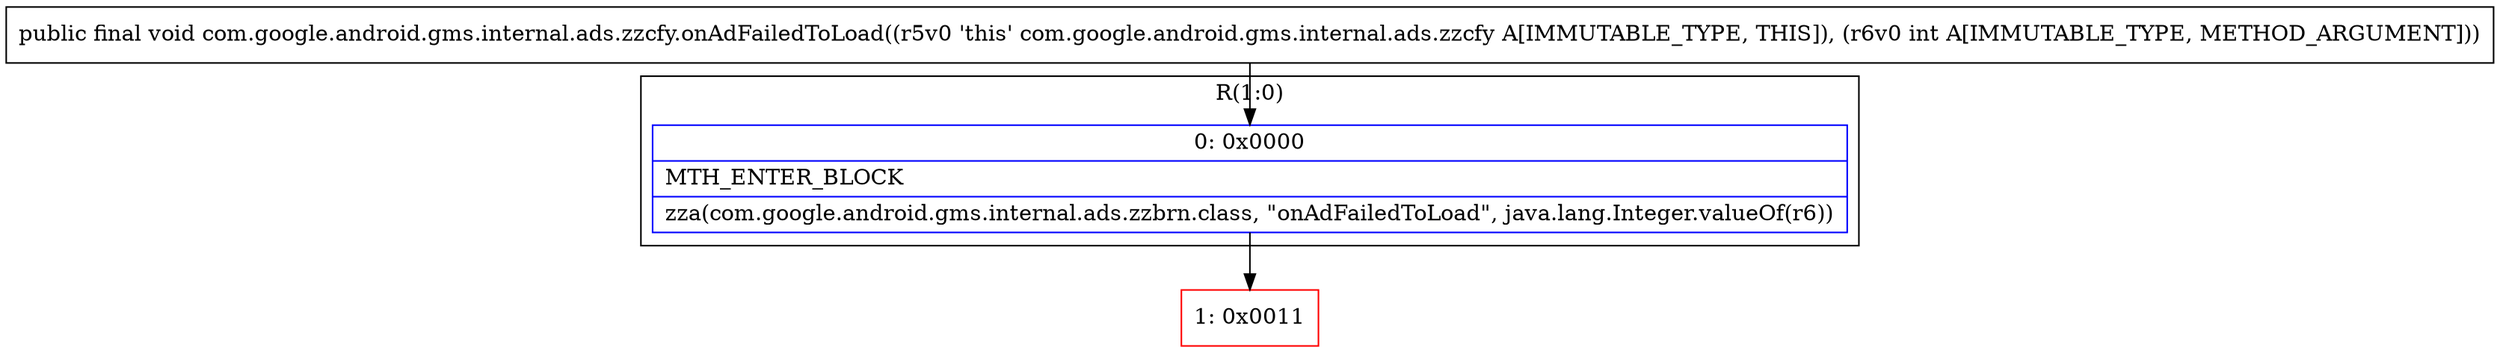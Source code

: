 digraph "CFG forcom.google.android.gms.internal.ads.zzcfy.onAdFailedToLoad(I)V" {
subgraph cluster_Region_1791854073 {
label = "R(1:0)";
node [shape=record,color=blue];
Node_0 [shape=record,label="{0\:\ 0x0000|MTH_ENTER_BLOCK\l|zza(com.google.android.gms.internal.ads.zzbrn.class, \"onAdFailedToLoad\", java.lang.Integer.valueOf(r6))\l}"];
}
Node_1 [shape=record,color=red,label="{1\:\ 0x0011}"];
MethodNode[shape=record,label="{public final void com.google.android.gms.internal.ads.zzcfy.onAdFailedToLoad((r5v0 'this' com.google.android.gms.internal.ads.zzcfy A[IMMUTABLE_TYPE, THIS]), (r6v0 int A[IMMUTABLE_TYPE, METHOD_ARGUMENT])) }"];
MethodNode -> Node_0;
Node_0 -> Node_1;
}

